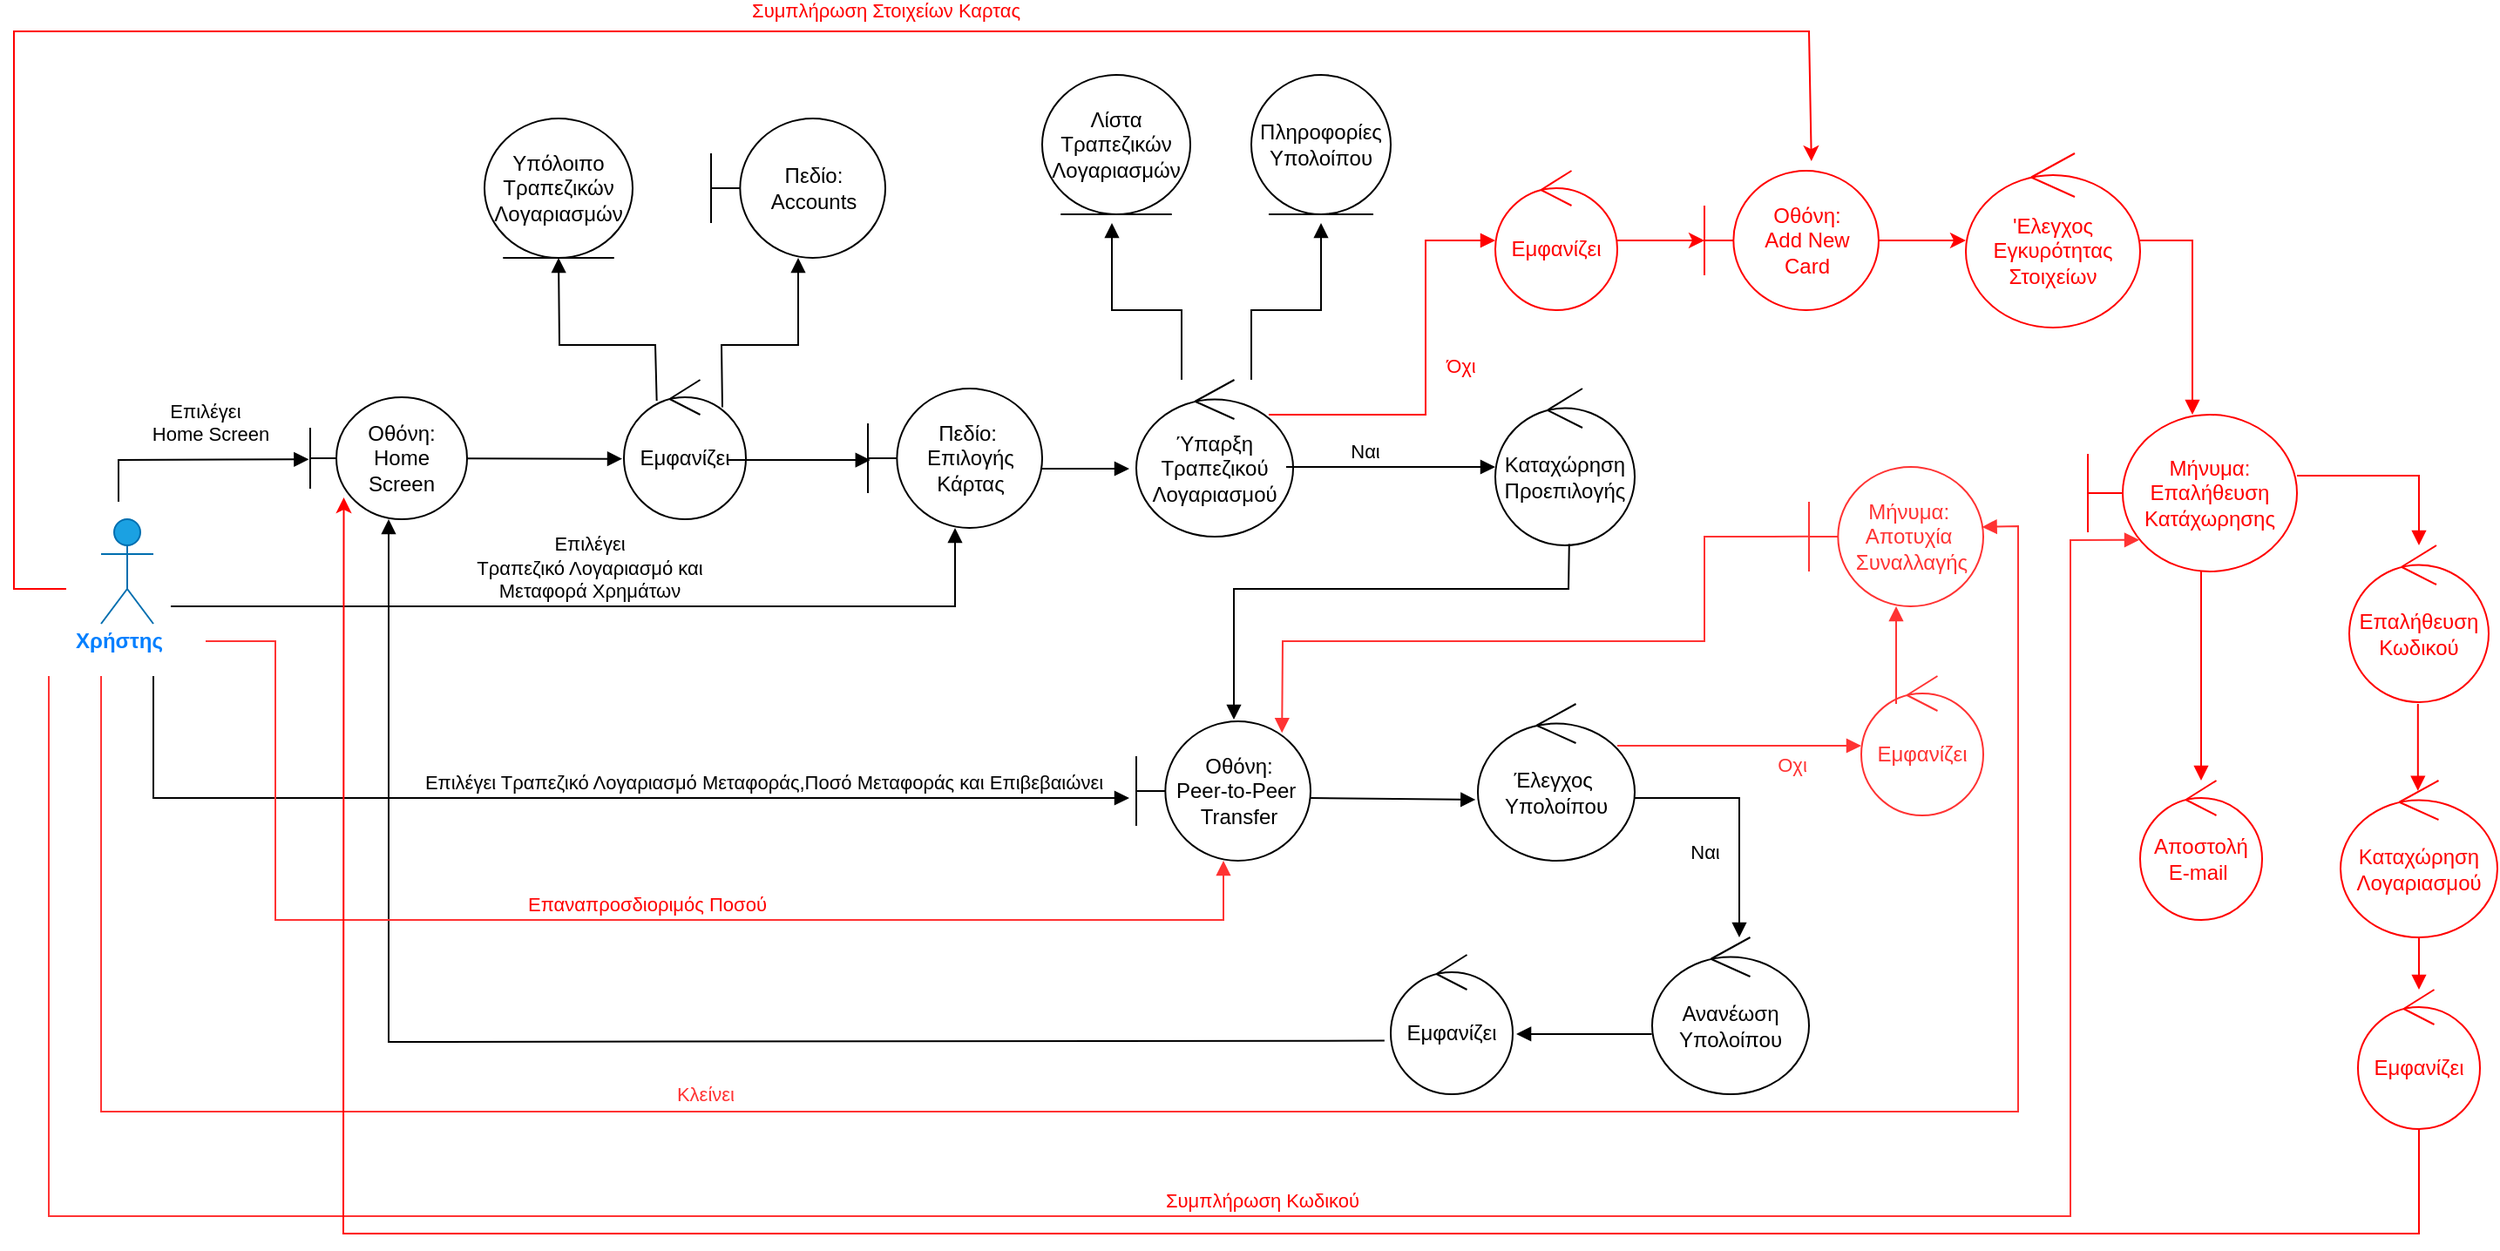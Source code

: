 <mxfile version="18.0.6" type="github"><diagram name="Page-1" id="e7e014a7-5840-1c2e-5031-d8a46d1fe8dd"><mxGraphModel dx="2129" dy="1230" grid="0" gridSize="10" guides="1" tooltips="1" connect="1" arrows="1" fold="1" page="0" pageScale="1" pageWidth="1169" pageHeight="826" background="none" math="0" shadow="0"><root><mxCell id="0"/><mxCell id="1" parent="0"/><mxCell id="T6pjbHL-kwl402edMyj0-41" value="Χρήστης" style="shape=umlActor;verticalLabelPosition=bottom;verticalAlign=top;html=1;strokeColor=#006EAF;fillColor=#1ba1e2;fontColor=#ffffff;" parent="1" vertex="1"><mxGeometry x="100" y="280" width="30" height="60" as="geometry"/></mxCell><mxCell id="T6pjbHL-kwl402edMyj0-42" value="Οθόνη:&lt;br&gt;Home Screen" style="shape=umlBoundary;whiteSpace=wrap;html=1;" parent="1" vertex="1"><mxGeometry x="220" y="210" width="90" height="70" as="geometry"/></mxCell><mxCell id="T6pjbHL-kwl402edMyj0-43" value="Επιλέγει&amp;nbsp;&lt;br&gt;&amp;nbsp;Home Screen" style="html=1;verticalAlign=bottom;endArrow=block;rounded=0;entryX=-0.009;entryY=0.509;entryDx=0;entryDy=0;entryPerimeter=0;" parent="1" target="T6pjbHL-kwl402edMyj0-42" edge="1"><mxGeometry x="0.136" y="6" width="80" relative="1" as="geometry"><mxPoint x="110" y="270" as="sourcePoint"/><mxPoint x="190" y="244.5" as="targetPoint"/><Array as="points"><mxPoint x="110" y="246"/></Array><mxPoint as="offset"/></mxGeometry></mxCell><mxCell id="T6pjbHL-kwl402edMyj0-44" value="Εμφανίζει" style="ellipse;shape=umlControl;whiteSpace=wrap;html=1;" parent="1" vertex="1"><mxGeometry x="400" y="200" width="70" height="80" as="geometry"/></mxCell><mxCell id="T6pjbHL-kwl402edMyj0-45" value="Λίστα Τραπεζικών Λογαριασμών" style="ellipse;shape=umlEntity;whiteSpace=wrap;html=1;" parent="1" vertex="1"><mxGeometry x="640" y="25" width="85" height="80" as="geometry"/></mxCell><mxCell id="T6pjbHL-kwl402edMyj0-46" value="" style="html=1;verticalAlign=bottom;endArrow=block;rounded=0;entryX=-0.014;entryY=0.567;entryDx=0;entryDy=0;entryPerimeter=0;" parent="1" source="T6pjbHL-kwl402edMyj0-42" target="T6pjbHL-kwl402edMyj0-44" edge="1"><mxGeometry width="80" relative="1" as="geometry"><mxPoint x="360" y="244.33" as="sourcePoint"/><mxPoint x="440" y="244.33" as="targetPoint"/></mxGeometry></mxCell><mxCell id="T6pjbHL-kwl402edMyj0-47" value="" style="html=1;verticalAlign=bottom;endArrow=block;rounded=0;" parent="1" edge="1"><mxGeometry x="-0.015" y="-31" width="80" relative="1" as="geometry"><mxPoint x="720" y="200" as="sourcePoint"/><mxPoint x="680" y="110" as="targetPoint"/><Array as="points"><mxPoint x="720" y="160"/><mxPoint x="680" y="160"/><mxPoint x="680" y="120"/></Array><mxPoint as="offset"/></mxGeometry></mxCell><mxCell id="T6pjbHL-kwl402edMyj0-50" value="Πληροφορίες Υπολοίπου" style="ellipse;shape=umlEntity;whiteSpace=wrap;html=1;" parent="1" vertex="1"><mxGeometry x="760" y="25" width="80" height="80" as="geometry"/></mxCell><mxCell id="T6pjbHL-kwl402edMyj0-51" value="" style="html=1;verticalAlign=bottom;endArrow=block;rounded=0;" parent="1" edge="1"><mxGeometry x="0.625" y="40" width="80" relative="1" as="geometry"><mxPoint x="760" y="200" as="sourcePoint"/><mxPoint x="800" y="110" as="targetPoint"/><Array as="points"><mxPoint x="760" y="160"/><mxPoint x="800" y="160"/></Array><mxPoint y="1" as="offset"/></mxGeometry></mxCell><mxCell id="T6pjbHL-kwl402edMyj0-53" value="Καταχώρηση Προεπιλογής" style="ellipse;shape=umlControl;whiteSpace=wrap;html=1;" parent="1" vertex="1"><mxGeometry x="900" y="205" width="80" height="90" as="geometry"/></mxCell><mxCell id="T6pjbHL-kwl402edMyj0-57" value="Πεδίο:&amp;nbsp; Επιλογής Κάρτας" style="shape=umlBoundary;whiteSpace=wrap;html=1;" parent="1" vertex="1"><mxGeometry x="540" y="205" width="100" height="80" as="geometry"/></mxCell><mxCell id="T6pjbHL-kwl402edMyj0-58" value="Επιλέγει &lt;br&gt;Τραπεζικό Λογαριασμό και &lt;br&gt;Μεταφορά Χρημάτων" style="html=1;verticalAlign=bottom;endArrow=block;rounded=0;" parent="1" target="T6pjbHL-kwl402edMyj0-57" edge="1"><mxGeometry x="-0.03" width="80" relative="1" as="geometry"><mxPoint x="140" y="330" as="sourcePoint"/><mxPoint x="265" y="89.33" as="targetPoint"/><Array as="points"><mxPoint x="590" y="330"/></Array><mxPoint as="offset"/></mxGeometry></mxCell><mxCell id="T6pjbHL-kwl402edMyj0-59" value="" style="html=1;verticalAlign=bottom;endArrow=block;rounded=0;entryX=0.014;entryY=0.513;entryDx=0;entryDy=0;entryPerimeter=0;exitX=0.857;exitY=0.575;exitDx=0;exitDy=0;exitPerimeter=0;" parent="1" source="T6pjbHL-kwl402edMyj0-44" target="T6pjbHL-kwl402edMyj0-57" edge="1"><mxGeometry width="80" relative="1" as="geometry"><mxPoint x="650" y="246" as="sourcePoint"/><mxPoint x="700" y="220" as="targetPoint"/><Array as="points"/></mxGeometry></mxCell><mxCell id="T6pjbHL-kwl402edMyj0-62" value="Ύπαρξη Τραπεζικού Λογαριασμού" style="ellipse;shape=umlControl;whiteSpace=wrap;html=1;" parent="1" vertex="1"><mxGeometry x="694" y="200" width="90" height="90" as="geometry"/></mxCell><mxCell id="T6pjbHL-kwl402edMyj0-63" value="" style="html=1;verticalAlign=bottom;endArrow=block;rounded=0;" parent="1" edge="1"><mxGeometry width="80" relative="1" as="geometry"><mxPoint x="640" y="251" as="sourcePoint"/><mxPoint x="690" y="251" as="targetPoint"/><Array as="points"><mxPoint x="640" y="251"/></Array></mxGeometry></mxCell><mxCell id="T6pjbHL-kwl402edMyj0-64" value="Ναι" style="html=1;verticalAlign=bottom;endArrow=block;rounded=0;" parent="1" target="T6pjbHL-kwl402edMyj0-53" edge="1"><mxGeometry x="-0.25" width="80" relative="1" as="geometry"><mxPoint x="780" y="250" as="sourcePoint"/><mxPoint x="890" y="250" as="targetPoint"/><Array as="points"/><mxPoint as="offset"/></mxGeometry></mxCell><mxCell id="T6pjbHL-kwl402edMyj0-65" value="" style="html=1;verticalAlign=bottom;endArrow=block;rounded=0;exitX=0.53;exitY=0.992;exitDx=0;exitDy=0;exitPerimeter=0;" parent="1" source="T6pjbHL-kwl402edMyj0-53" edge="1"><mxGeometry x="0.146" y="57" width="80" relative="1" as="geometry"><mxPoint x="780" y="525" as="sourcePoint"/><mxPoint x="750" y="395" as="targetPoint"/><Array as="points"><mxPoint x="942" y="320"/><mxPoint x="750" y="320"/></Array><mxPoint as="offset"/></mxGeometry></mxCell><mxCell id="T6pjbHL-kwl402edMyj0-98" value="&lt;font color=&quot;#007fff&quot;&gt;&lt;b&gt;Χρήστης&lt;/b&gt;&lt;/font&gt;" style="text;html=1;align=center;verticalAlign=middle;resizable=0;points=[];autosize=1;strokeColor=none;fillColor=none;fontColor=#FF0000;" parent="1" vertex="1"><mxGeometry x="75" y="340" width="70" height="20" as="geometry"/></mxCell><mxCell id="T6pjbHL-kwl402edMyj0-114" value="Όχι" style="html=1;verticalAlign=bottom;endArrow=block;rounded=0;fontColor=#FF0000;strokeColor=#FF0000;" parent="1" edge="1"><mxGeometry x="-0.048" y="-20" width="80" relative="1" as="geometry"><mxPoint x="770" y="220" as="sourcePoint"/><mxPoint x="900" y="120" as="targetPoint"/><Array as="points"><mxPoint x="860" y="220"/><mxPoint x="860" y="120"/></Array><mxPoint as="offset"/></mxGeometry></mxCell><mxCell id="bA7WEd34ja7mjstlnf42-2" value="Οθόνη:&lt;br&gt;Peer-to-Peer&amp;nbsp;&lt;br&gt;Transfer" style="shape=umlBoundary;whiteSpace=wrap;html=1;" parent="1" vertex="1"><mxGeometry x="694" y="396" width="100" height="80" as="geometry"/></mxCell><mxCell id="bA7WEd34ja7mjstlnf42-3" value="" style="html=1;verticalAlign=bottom;endArrow=block;rounded=0;exitX=0.807;exitY=0.197;exitDx=0;exitDy=0;exitPerimeter=0;" parent="1" edge="1" target="bA7WEd34ja7mjstlnf42-4" source="T6pjbHL-kwl402edMyj0-44"><mxGeometry width="80" relative="1" as="geometry"><mxPoint x="470" y="210" as="sourcePoint"/><mxPoint x="430" y="120" as="targetPoint"/><Array as="points"><mxPoint x="456" y="180"/><mxPoint x="500" y="180"/><mxPoint x="500" y="150"/></Array></mxGeometry></mxCell><mxCell id="bA7WEd34ja7mjstlnf42-4" value="Πεδίο:&lt;br&gt;Accounts" style="shape=umlBoundary;whiteSpace=wrap;html=1;" parent="1" vertex="1"><mxGeometry x="450" y="50" width="100" height="80" as="geometry"/></mxCell><mxCell id="bA7WEd34ja7mjstlnf42-5" value="Υπόλοιπο&lt;br&gt;Τραπεζικών&lt;br&gt;Λογαριασμών" style="ellipse;shape=umlEntity;whiteSpace=wrap;html=1;" parent="1" vertex="1"><mxGeometry x="320" y="50" width="85" height="80" as="geometry"/></mxCell><mxCell id="bA7WEd34ja7mjstlnf42-6" value="" style="html=1;verticalAlign=bottom;endArrow=block;rounded=0;exitX=0.269;exitY=0.15;exitDx=0;exitDy=0;exitPerimeter=0;entryX=0.5;entryY=1;entryDx=0;entryDy=0;" parent="1" target="bA7WEd34ja7mjstlnf42-5" edge="1" source="T6pjbHL-kwl402edMyj0-44"><mxGeometry width="80" relative="1" as="geometry"><mxPoint x="260" y="120" as="sourcePoint"/><mxPoint x="270" y="110" as="targetPoint"/><Array as="points"><mxPoint x="418" y="180"/><mxPoint x="363" y="180"/></Array></mxGeometry></mxCell><mxCell id="bA7WEd34ja7mjstlnf42-7" value="Επιλέγει Τραπεζικό Λογαριασμό Μεταφοράς,Ποσό Μεταφοράς και Επιβεβαιώνει" style="html=1;verticalAlign=bottom;endArrow=block;rounded=0;" parent="1" edge="1"><mxGeometry x="0.333" width="80" relative="1" as="geometry"><mxPoint x="130" y="370" as="sourcePoint"/><mxPoint x="690" y="440" as="targetPoint"/><Array as="points"><mxPoint x="130" y="440"/></Array><mxPoint as="offset"/></mxGeometry></mxCell><mxCell id="bA7WEd34ja7mjstlnf42-10" value="Έλεγχος&amp;nbsp;&lt;br&gt;Υπολοίπου" style="ellipse;shape=umlControl;whiteSpace=wrap;html=1;" parent="1" vertex="1"><mxGeometry x="890" y="386" width="90" height="90" as="geometry"/></mxCell><mxCell id="bA7WEd34ja7mjstlnf42-11" value="" style="html=1;verticalAlign=bottom;endArrow=block;rounded=0;entryX=-0.015;entryY=0.611;entryDx=0;entryDy=0;entryPerimeter=0;" parent="1" target="bA7WEd34ja7mjstlnf42-10" edge="1"><mxGeometry width="80" relative="1" as="geometry"><mxPoint x="794" y="440" as="sourcePoint"/><mxPoint x="874" y="440" as="targetPoint"/></mxGeometry></mxCell><mxCell id="bA7WEd34ja7mjstlnf42-12" value="Ναι" style="html=1;verticalAlign=bottom;endArrow=block;rounded=0;" parent="1" edge="1"><mxGeometry x="0.429" y="-20" width="80" relative="1" as="geometry"><mxPoint x="980" y="440" as="sourcePoint"/><mxPoint x="1040" y="520" as="targetPoint"/><Array as="points"><mxPoint x="1040" y="440"/></Array><mxPoint as="offset"/></mxGeometry></mxCell><mxCell id="bA7WEd34ja7mjstlnf42-13" value="Ανανέωση&lt;br&gt;Υπολοίπου" style="ellipse;shape=umlControl;whiteSpace=wrap;html=1;" parent="1" vertex="1"><mxGeometry x="990" y="520" width="90" height="90" as="geometry"/></mxCell><mxCell id="bA7WEd34ja7mjstlnf42-14" value="" style="html=1;verticalAlign=bottom;endArrow=block;rounded=0;exitX=-0.002;exitY=0.616;exitDx=0;exitDy=0;exitPerimeter=0;entryX=1.029;entryY=0.568;entryDx=0;entryDy=0;entryPerimeter=0;" parent="1" source="bA7WEd34ja7mjstlnf42-13" target="bA7WEd34ja7mjstlnf42-15" edge="1"><mxGeometry width="80" relative="1" as="geometry"><mxPoint x="880" y="640" as="sourcePoint"/><mxPoint x="960" y="640" as="targetPoint"/></mxGeometry></mxCell><mxCell id="bA7WEd34ja7mjstlnf42-15" value="Εμφανίζει" style="ellipse;shape=umlControl;whiteSpace=wrap;html=1;" parent="1" vertex="1"><mxGeometry x="840" y="530" width="70" height="80" as="geometry"/></mxCell><mxCell id="bA7WEd34ja7mjstlnf42-16" value="" style="html=1;verticalAlign=bottom;endArrow=block;rounded=0;exitX=-0.051;exitY=0.616;exitDx=0;exitDy=0;exitPerimeter=0;" parent="1" source="bA7WEd34ja7mjstlnf42-15" target="T6pjbHL-kwl402edMyj0-42" edge="1"><mxGeometry x="0.0" y="-2" width="80" relative="1" as="geometry"><mxPoint x="510" y="640" as="sourcePoint"/><mxPoint x="590" y="640" as="targetPoint"/><Array as="points"><mxPoint x="265" y="580"/></Array><mxPoint as="offset"/></mxGeometry></mxCell><mxCell id="bA7WEd34ja7mjstlnf42-17" value="&lt;font color=&quot;#ff3333&quot;&gt;Οχι&lt;/font&gt;" style="html=1;verticalAlign=bottom;endArrow=block;rounded=0;strokeColor=#FF3333;" parent="1" edge="1" target="bA7WEd34ja7mjstlnf42-18"><mxGeometry x="0.429" y="-20" width="80" relative="1" as="geometry"><mxPoint x="970.0" y="410.0" as="sourcePoint"/><mxPoint x="1100" y="350" as="targetPoint"/><Array as="points"><mxPoint x="1030" y="410"/><mxPoint x="1060" y="410"/></Array><mxPoint as="offset"/></mxGeometry></mxCell><mxCell id="bA7WEd34ja7mjstlnf42-18" value="&lt;font color=&quot;#ff3333&quot;&gt;Εμφανίζει&lt;/font&gt;" style="ellipse;shape=umlControl;whiteSpace=wrap;html=1;strokeColor=#FF3333;" parent="1" vertex="1"><mxGeometry x="1110" y="370" width="70" height="80" as="geometry"/></mxCell><mxCell id="bA7WEd34ja7mjstlnf42-19" value="" style="html=1;verticalAlign=bottom;endArrow=block;rounded=0;fontColor=#FF3333;strokeColor=#FF3333;" parent="1" edge="1"><mxGeometry width="80" relative="1" as="geometry"><mxPoint x="1130" y="386" as="sourcePoint"/><mxPoint x="1130" y="330" as="targetPoint"/></mxGeometry></mxCell><mxCell id="bA7WEd34ja7mjstlnf42-20" value="Μήνυμα:&amp;nbsp;&lt;br&gt;Αποτυχία&amp;nbsp;&lt;br&gt;Συναλλαγής" style="shape=umlBoundary;whiteSpace=wrap;html=1;fontColor=#FF3333;strokeColor=#FF3333;" parent="1" vertex="1"><mxGeometry x="1080" y="250" width="100" height="80" as="geometry"/></mxCell><mxCell id="bA7WEd34ja7mjstlnf42-21" value="" style="html=1;verticalAlign=bottom;endArrow=block;rounded=0;strokeColor=#FF3333;entryX=0.993;entryY=0.431;entryDx=0;entryDy=0;entryPerimeter=0;" parent="1" edge="1" target="bA7WEd34ja7mjstlnf42-20"><mxGeometry x="0.0" y="-2" width="80" relative="1" as="geometry"><mxPoint x="100" y="370" as="sourcePoint"/><mxPoint x="1190" y="280" as="targetPoint"/><Array as="points"><mxPoint x="100" y="620"/><mxPoint x="1200" y="620"/><mxPoint x="1200" y="284"/></Array><mxPoint as="offset"/></mxGeometry></mxCell><mxCell id="bA7WEd34ja7mjstlnf42-22" value="Κλείνει&amp;nbsp;" style="edgeLabel;html=1;align=center;verticalAlign=middle;resizable=0;points=[];fontColor=#FF3333;" parent="bA7WEd34ja7mjstlnf42-21" vertex="1" connectable="0"><mxGeometry x="-0.3" y="-2" relative="1" as="geometry"><mxPoint y="-12" as="offset"/></mxGeometry></mxCell><mxCell id="bA7WEd34ja7mjstlnf42-23" value="" style="html=1;verticalAlign=bottom;endArrow=block;rounded=0;fontColor=#FF3333;strokeColor=#FF3333;exitX=0.003;exitY=0.499;exitDx=0;exitDy=0;exitPerimeter=0;entryX=0.836;entryY=0.083;entryDx=0;entryDy=0;entryPerimeter=0;" parent="1" source="bA7WEd34ja7mjstlnf42-20" target="bA7WEd34ja7mjstlnf42-2" edge="1"><mxGeometry width="80" relative="1" as="geometry"><mxPoint x="1030" y="220" as="sourcePoint"/><mxPoint x="800" y="380" as="targetPoint"/><Array as="points"><mxPoint x="1020" y="290"/><mxPoint x="1020" y="350"/><mxPoint x="990" y="350"/><mxPoint x="930" y="350"/><mxPoint x="830" y="350"/><mxPoint x="778" y="350"/></Array></mxGeometry></mxCell><mxCell id="bA7WEd34ja7mjstlnf42-24" value="&lt;font color=&quot;#ff0000&quot;&gt;Επαναπροσδιοριμός Ποσού&lt;/font&gt;" style="html=1;verticalAlign=bottom;endArrow=block;rounded=0;strokeColor=#FF3333;" parent="1" edge="1" target="bA7WEd34ja7mjstlnf42-2"><mxGeometry x="0.06" width="80" relative="1" as="geometry"><mxPoint x="160" y="350" as="sourcePoint"/><mxPoint x="770" y="502.0" as="targetPoint"/><Array as="points"><mxPoint x="200" y="350"/><mxPoint x="200" y="510"/><mxPoint x="744" y="510"/></Array><mxPoint as="offset"/></mxGeometry></mxCell><mxCell id="IAu6dYWMBUUj8FAlCnbd-6" value="" style="edgeStyle=orthogonalEdgeStyle;rounded=0;orthogonalLoop=1;jettySize=auto;html=1;strokeColor=#FF0000;" edge="1" parent="1" source="IAu6dYWMBUUj8FAlCnbd-4" target="IAu6dYWMBUUj8FAlCnbd-5"><mxGeometry relative="1" as="geometry"/></mxCell><mxCell id="IAu6dYWMBUUj8FAlCnbd-4" value="&lt;font color=&quot;#ff0000&quot;&gt;Εμφανίζει&lt;/font&gt;" style="ellipse;shape=umlControl;whiteSpace=wrap;html=1;strokeColor=#FF0000;" vertex="1" parent="1"><mxGeometry x="900" y="80" width="70" height="80" as="geometry"/></mxCell><mxCell id="IAu6dYWMBUUj8FAlCnbd-8" value="" style="edgeStyle=orthogonalEdgeStyle;rounded=0;orthogonalLoop=1;jettySize=auto;html=1;strokeColor=#FF0000;" edge="1" parent="1" source="IAu6dYWMBUUj8FAlCnbd-5" target="IAu6dYWMBUUj8FAlCnbd-7"><mxGeometry relative="1" as="geometry"/></mxCell><mxCell id="IAu6dYWMBUUj8FAlCnbd-5" value="&lt;font color=&quot;#ff0000&quot;&gt;Οθόνη:&lt;br&gt;Add New&lt;br&gt;Card&lt;/font&gt;" style="shape=umlBoundary;whiteSpace=wrap;html=1;strokeColor=#FF0000;" vertex="1" parent="1"><mxGeometry x="1020" y="80" width="100" height="80" as="geometry"/></mxCell><mxCell id="IAu6dYWMBUUj8FAlCnbd-7" value="&lt;font color=&quot;#ff0000&quot;&gt;'Ελεγχος&lt;br&gt;Εγκυρότητας&lt;br&gt;Στοιχείων&lt;/font&gt;" style="ellipse;shape=umlControl;whiteSpace=wrap;html=1;strokeColor=#FF0000;" vertex="1" parent="1"><mxGeometry x="1170" y="70" width="100" height="100" as="geometry"/></mxCell><mxCell id="IAu6dYWMBUUj8FAlCnbd-9" value="" style="endArrow=classic;html=1;rounded=0;entryX=0.614;entryY=-0.068;entryDx=0;entryDy=0;entryPerimeter=0;strokeColor=#FF0000;" edge="1" parent="1" target="IAu6dYWMBUUj8FAlCnbd-5"><mxGeometry width="50" height="50" relative="1" as="geometry"><mxPoint x="80" y="320" as="sourcePoint"/><mxPoint x="1100" y="20" as="targetPoint"/><Array as="points"><mxPoint x="80" y="320"/><mxPoint x="50" y="320"/><mxPoint x="50"/><mxPoint x="1080"/></Array></mxGeometry></mxCell><mxCell id="IAu6dYWMBUUj8FAlCnbd-10" value="&lt;font color=&quot;#ff0000&quot;&gt;Συμπλήρωση Στοιχείων Καρτας&lt;/font&gt;" style="edgeLabel;html=1;align=center;verticalAlign=middle;resizable=0;points=[];" vertex="1" connectable="0" parent="IAu6dYWMBUUj8FAlCnbd-9"><mxGeometry x="0.164" y="4" relative="1" as="geometry"><mxPoint x="3" y="-8" as="offset"/></mxGeometry></mxCell><mxCell id="IAu6dYWMBUUj8FAlCnbd-12" value="" style="html=1;verticalAlign=bottom;endArrow=block;rounded=0;strokeColor=#FF0000;" edge="1" parent="1" source="IAu6dYWMBUUj8FAlCnbd-7" target="IAu6dYWMBUUj8FAlCnbd-14"><mxGeometry width="80" relative="1" as="geometry"><mxPoint x="1360" y="440" as="sourcePoint"/><mxPoint x="1020" y="718" as="targetPoint"/><Array as="points"><mxPoint x="1300" y="120"/></Array></mxGeometry></mxCell><mxCell id="IAu6dYWMBUUj8FAlCnbd-14" value="&lt;font color=&quot;#ff0000&quot;&gt;Μήνυμα:&lt;br&gt;Επαλήθευση&lt;br&gt;Κατάχωρησης&lt;/font&gt;" style="shape=umlBoundary;whiteSpace=wrap;html=1;strokeColor=#FF0000;" vertex="1" parent="1"><mxGeometry x="1240" y="220" width="120" height="90" as="geometry"/></mxCell><mxCell id="IAu6dYWMBUUj8FAlCnbd-16" value="&lt;font color=&quot;#ff0000&quot;&gt;Αποστολή Ε-mail&amp;nbsp;&lt;/font&gt;" style="ellipse;shape=umlControl;whiteSpace=wrap;html=1;strokeColor=#FF0000;" vertex="1" parent="1"><mxGeometry x="1270" y="430" width="70" height="80" as="geometry"/></mxCell><mxCell id="IAu6dYWMBUUj8FAlCnbd-17" value="" style="html=1;verticalAlign=bottom;endArrow=block;rounded=0;strokeColor=#FF0000;" edge="1" parent="1" target="IAu6dYWMBUUj8FAlCnbd-16"><mxGeometry width="80" relative="1" as="geometry"><mxPoint x="1305" y="310" as="sourcePoint"/><mxPoint x="840" y="730.3" as="targetPoint"/><Array as="points"/></mxGeometry></mxCell><mxCell id="IAu6dYWMBUUj8FAlCnbd-18" value="&lt;font color=&quot;#ff0000&quot;&gt;Επαλήθευση Κωδικού&lt;/font&gt;" style="ellipse;shape=umlControl;whiteSpace=wrap;html=1;strokeColor=#FF0000;" vertex="1" parent="1"><mxGeometry x="1390" y="295" width="80" height="90" as="geometry"/></mxCell><mxCell id="IAu6dYWMBUUj8FAlCnbd-19" value="" style="html=1;verticalAlign=bottom;endArrow=block;rounded=0;strokeColor=#FF0000;" edge="1" parent="1"><mxGeometry width="80" relative="1" as="geometry"><mxPoint x="1360" y="255" as="sourcePoint"/><mxPoint x="1430" y="295" as="targetPoint"/><Array as="points"><mxPoint x="1430" y="255"/></Array></mxGeometry></mxCell><mxCell id="IAu6dYWMBUUj8FAlCnbd-20" value="&lt;font color=&quot;#ff0000&quot;&gt;Καταχώρηση Λογαριασμού&lt;/font&gt;" style="ellipse;shape=umlControl;whiteSpace=wrap;html=1;strokeColor=#FF0000;" vertex="1" parent="1"><mxGeometry x="1385" y="430" width="90" height="90" as="geometry"/></mxCell><mxCell id="IAu6dYWMBUUj8FAlCnbd-21" value="" style="html=1;verticalAlign=bottom;endArrow=block;rounded=0;strokeColor=#FF0000;" edge="1" parent="1"><mxGeometry width="80" relative="1" as="geometry"><mxPoint x="1429.41" y="386" as="sourcePoint"/><mxPoint x="1429.41" y="435.88" as="targetPoint"/><Array as="points"/></mxGeometry></mxCell><mxCell id="IAu6dYWMBUUj8FAlCnbd-22" value="&lt;font color=&quot;#ff0000&quot;&gt;Εμφανίζει&lt;/font&gt;" style="ellipse;shape=umlControl;whiteSpace=wrap;html=1;strokeColor=#FF0000;" vertex="1" parent="1"><mxGeometry x="1395" y="550" width="70" height="80" as="geometry"/></mxCell><mxCell id="IAu6dYWMBUUj8FAlCnbd-23" value="" style="html=1;verticalAlign=bottom;endArrow=block;rounded=0;strokeColor=#FF0000;" edge="1" parent="1" target="IAu6dYWMBUUj8FAlCnbd-22" source="IAu6dYWMBUUj8FAlCnbd-20"><mxGeometry width="80" relative="1" as="geometry"><mxPoint x="1480" y="480" as="sourcePoint"/><mxPoint x="1367.19" y="569.44" as="targetPoint"/><Array as="points"/></mxGeometry></mxCell><mxCell id="IAu6dYWMBUUj8FAlCnbd-31" value="&lt;font color=&quot;#ff0000&quot;&gt;Συμπλήρωση Κωδικού&lt;/font&gt;" style="html=1;verticalAlign=bottom;endArrow=block;rounded=0;entryX=0.246;entryY=0.799;entryDx=0;entryDy=0;entryPerimeter=0;strokeColor=#FF3333;" edge="1" parent="1" target="IAu6dYWMBUUj8FAlCnbd-14"><mxGeometry x="0.06" width="80" relative="1" as="geometry"><mxPoint x="70" y="370" as="sourcePoint"/><mxPoint x="1040" y="755" as="targetPoint"/><Array as="points"><mxPoint x="70" y="680"/><mxPoint x="1230" y="680"/><mxPoint x="1230" y="292"/></Array><mxPoint as="offset"/></mxGeometry></mxCell><mxCell id="IAu6dYWMBUUj8FAlCnbd-33" value="" style="endArrow=classic;html=1;rounded=0;fontColor=#FF0000;strokeColor=#FF0000;entryX=0.214;entryY=0.822;entryDx=0;entryDy=0;entryPerimeter=0;" edge="1" parent="1" source="IAu6dYWMBUUj8FAlCnbd-22" target="T6pjbHL-kwl402edMyj0-42"><mxGeometry width="50" height="50" relative="1" as="geometry"><mxPoint x="870" y="530" as="sourcePoint"/><mxPoint x="370" y="730" as="targetPoint"/><Array as="points"><mxPoint x="1430" y="690"/><mxPoint x="239" y="690"/></Array></mxGeometry></mxCell></root></mxGraphModel></diagram></mxfile>